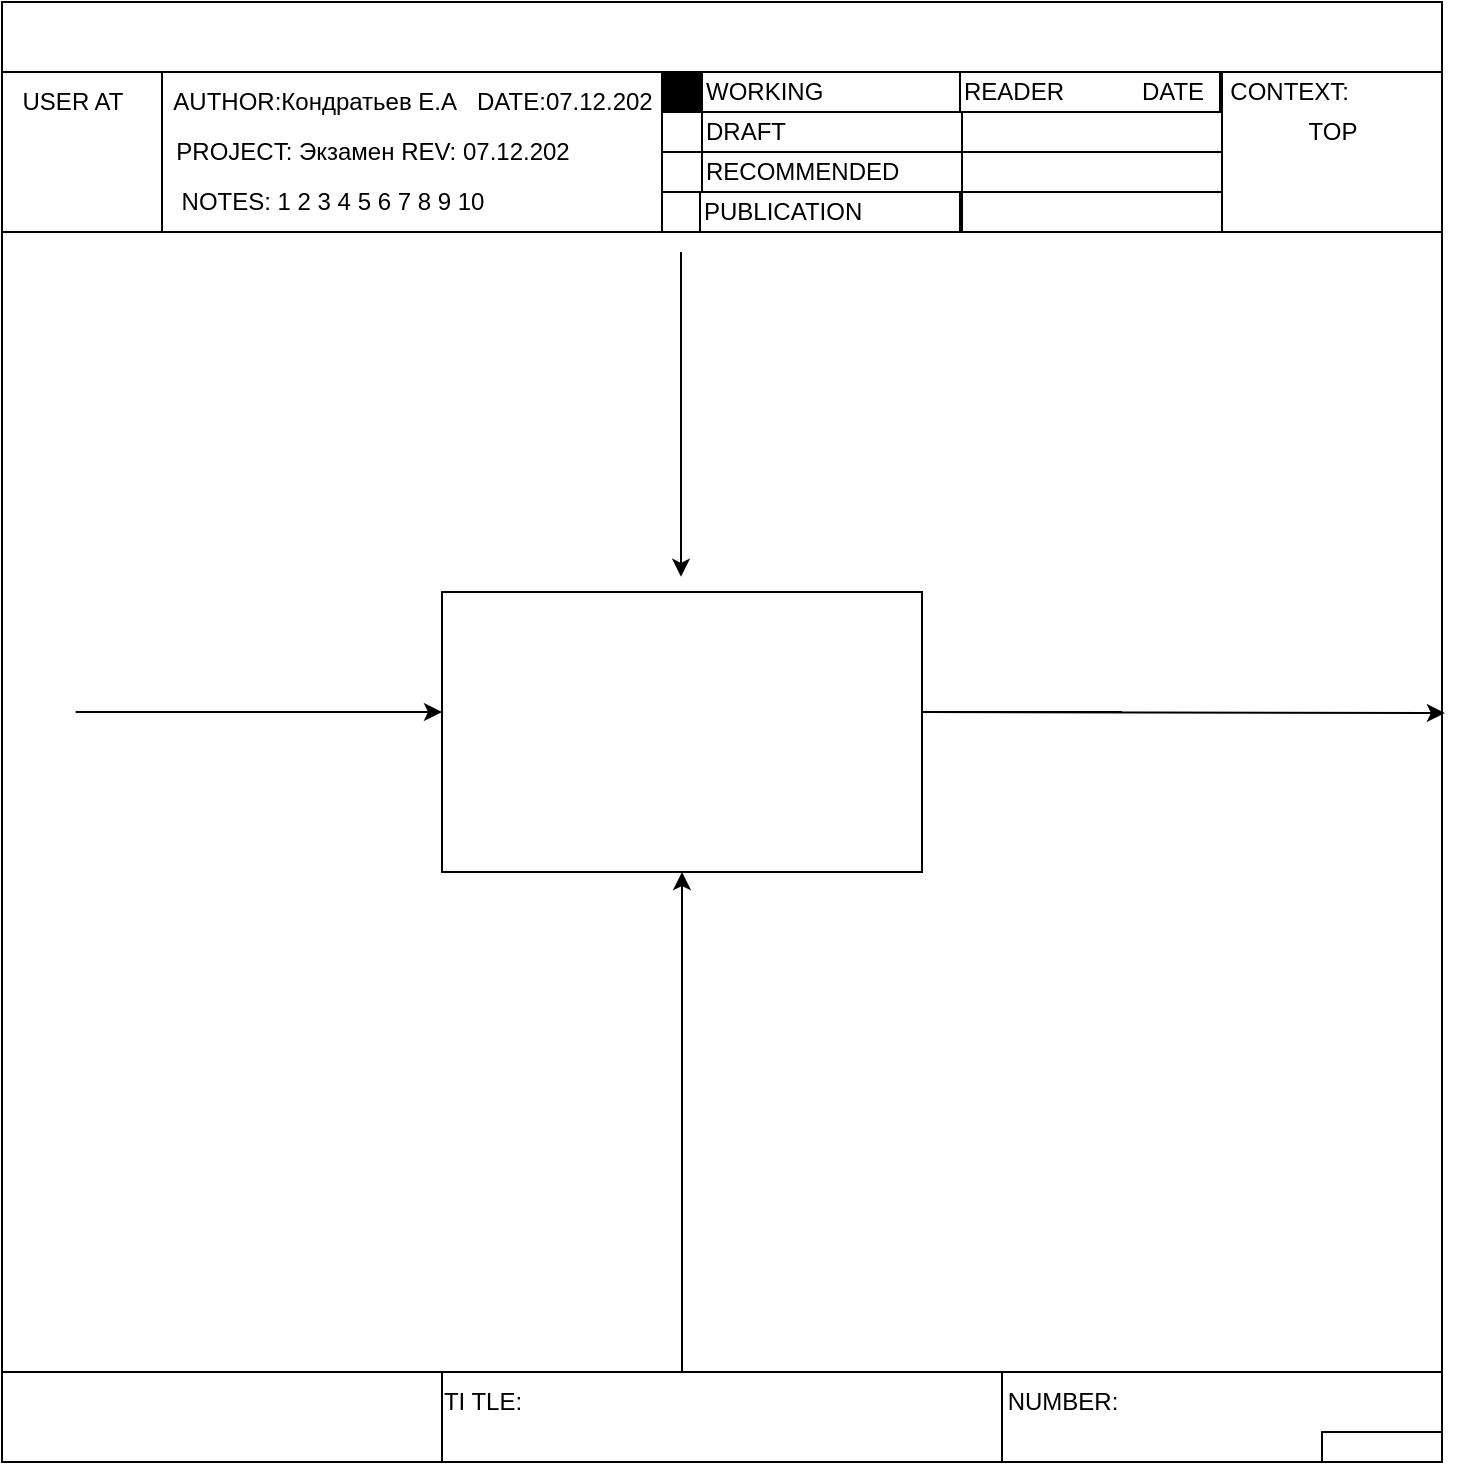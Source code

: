 <mxfile version="20.6.0" type="github">
  <diagram id="HF_OiDbyZWDSJgENQruM" name="Страница 1">
    <mxGraphModel dx="460" dy="1953" grid="1" gridSize="10" guides="1" tooltips="1" connect="1" arrows="1" fold="1" page="1" pageScale="1" pageWidth="827" pageHeight="1169" math="0" shadow="0">
      <root>
        <mxCell id="0" />
        <mxCell id="1" parent="0" />
        <mxCell id="kSz5MUQY_ljjsIC7Jj1d-1" value="" style="rounded=0;whiteSpace=wrap;html=1;" parent="1" vertex="1">
          <mxGeometry y="-35" width="720" height="730" as="geometry" />
        </mxCell>
        <mxCell id="kSz5MUQY_ljjsIC7Jj1d-2" value="" style="rounded=0;whiteSpace=wrap;html=1;" parent="1" vertex="1">
          <mxGeometry width="80" height="80" as="geometry" />
        </mxCell>
        <mxCell id="kSz5MUQY_ljjsIC7Jj1d-3" value="USER AT" style="text;html=1;align=center;verticalAlign=middle;resizable=0;points=[];autosize=1;strokeColor=none;fillColor=none;" parent="1" vertex="1">
          <mxGeometry width="70" height="30" as="geometry" />
        </mxCell>
        <mxCell id="kSz5MUQY_ljjsIC7Jj1d-4" value="" style="rounded=0;whiteSpace=wrap;html=1;" parent="1" vertex="1">
          <mxGeometry x="80" width="250" height="80" as="geometry" />
        </mxCell>
        <mxCell id="kSz5MUQY_ljjsIC7Jj1d-5" value="AUTHOR:Кондратьев Е.А&amp;nbsp; &amp;nbsp;DATE:07.12.202" style="text;html=1;align=center;verticalAlign=middle;resizable=0;points=[];autosize=1;strokeColor=none;fillColor=none;" parent="1" vertex="1">
          <mxGeometry x="70" width="270" height="30" as="geometry" />
        </mxCell>
        <mxCell id="kSz5MUQY_ljjsIC7Jj1d-6" value="PROJECT: Экзамен REV: 07.12.202" style="text;html=1;align=center;verticalAlign=middle;resizable=0;points=[];autosize=1;strokeColor=none;fillColor=none;" parent="1" vertex="1">
          <mxGeometry x="70" y="25" width="230" height="30" as="geometry" />
        </mxCell>
        <mxCell id="kSz5MUQY_ljjsIC7Jj1d-7" value="NOTES: 1 2 3 4 5 6 7 8 9 10" style="text;html=1;align=center;verticalAlign=middle;resizable=0;points=[];autosize=1;strokeColor=none;fillColor=none;" parent="1" vertex="1">
          <mxGeometry x="80" y="50" width="170" height="30" as="geometry" />
        </mxCell>
        <mxCell id="kSz5MUQY_ljjsIC7Jj1d-8" value="" style="rounded=0;whiteSpace=wrap;html=1;fillColor=#000000;" parent="1" vertex="1">
          <mxGeometry x="330" width="20" height="20" as="geometry" />
        </mxCell>
        <mxCell id="kSz5MUQY_ljjsIC7Jj1d-9" value="" style="rounded=0;whiteSpace=wrap;html=1;" parent="1" vertex="1">
          <mxGeometry x="330" y="20" width="20" height="20" as="geometry" />
        </mxCell>
        <mxCell id="kSz5MUQY_ljjsIC7Jj1d-10" value="" style="rounded=0;whiteSpace=wrap;html=1;" parent="1" vertex="1">
          <mxGeometry x="330" y="40" width="20" height="20" as="geometry" />
        </mxCell>
        <mxCell id="kSz5MUQY_ljjsIC7Jj1d-11" value="" style="rounded=0;whiteSpace=wrap;html=1;" parent="1" vertex="1">
          <mxGeometry x="330" y="60" width="20" height="20" as="geometry" />
        </mxCell>
        <mxCell id="kSz5MUQY_ljjsIC7Jj1d-13" value="DRAFT" style="rounded=0;whiteSpace=wrap;html=1;align=left;" parent="1" vertex="1">
          <mxGeometry x="350" y="20" width="130" height="20" as="geometry" />
        </mxCell>
        <mxCell id="kSz5MUQY_ljjsIC7Jj1d-14" value="RECOMMENDED" style="rounded=0;whiteSpace=wrap;html=1;align=left;" parent="1" vertex="1">
          <mxGeometry x="350" y="40" width="130" height="20" as="geometry" />
        </mxCell>
        <mxCell id="kSz5MUQY_ljjsIC7Jj1d-15" value="PUBLICATION" style="rounded=0;whiteSpace=wrap;html=1;align=left;" parent="1" vertex="1">
          <mxGeometry x="349" y="60" width="130" height="20" as="geometry" />
        </mxCell>
        <mxCell id="kSz5MUQY_ljjsIC7Jj1d-12" value="WORKING" style="rounded=0;whiteSpace=wrap;html=1;align=left;" parent="1" vertex="1">
          <mxGeometry x="350" width="130" height="20" as="geometry" />
        </mxCell>
        <mxCell id="kSz5MUQY_ljjsIC7Jj1d-18" value="" style="rounded=0;whiteSpace=wrap;html=1;" parent="1" vertex="1">
          <mxGeometry x="480" y="20" width="130" height="20" as="geometry" />
        </mxCell>
        <mxCell id="kSz5MUQY_ljjsIC7Jj1d-19" value="" style="rounded=0;whiteSpace=wrap;html=1;" parent="1" vertex="1">
          <mxGeometry x="480" y="40" width="130" height="20" as="geometry" />
        </mxCell>
        <mxCell id="kSz5MUQY_ljjsIC7Jj1d-20" value="" style="rounded=0;whiteSpace=wrap;html=1;" parent="1" vertex="1">
          <mxGeometry x="480" y="60" width="130" height="20" as="geometry" />
        </mxCell>
        <mxCell id="kSz5MUQY_ljjsIC7Jj1d-21" value="&lt;div style=&quot;&quot;&gt;&lt;span style=&quot;background-color: initial;&quot;&gt;READER&amp;nbsp;&lt;/span&gt;&lt;/div&gt;" style="rounded=0;whiteSpace=wrap;html=1;align=left;" parent="1" vertex="1">
          <mxGeometry x="479" width="130" height="20" as="geometry" />
        </mxCell>
        <mxCell id="kSz5MUQY_ljjsIC7Jj1d-22" value="DATE" style="text;html=1;align=center;verticalAlign=middle;resizable=0;points=[];autosize=1;strokeColor=none;fillColor=none;" parent="1" vertex="1">
          <mxGeometry x="560" y="-5" width="50" height="30" as="geometry" />
        </mxCell>
        <mxCell id="kSz5MUQY_ljjsIC7Jj1d-24" value="" style="rounded=0;whiteSpace=wrap;html=1;" parent="1" vertex="1">
          <mxGeometry x="610" width="110" height="80" as="geometry" />
        </mxCell>
        <mxCell id="kSz5MUQY_ljjsIC7Jj1d-25" value="CONTEXT:&amp;nbsp;" style="text;html=1;align=center;verticalAlign=middle;resizable=0;points=[];autosize=1;strokeColor=none;fillColor=none;" parent="1" vertex="1">
          <mxGeometry x="600" y="-5" width="90" height="30" as="geometry" />
        </mxCell>
        <mxCell id="kSz5MUQY_ljjsIC7Jj1d-26" value="TOP" style="text;html=1;align=center;verticalAlign=middle;resizable=0;points=[];autosize=1;strokeColor=none;fillColor=none;" parent="1" vertex="1">
          <mxGeometry x="640" y="15" width="50" height="30" as="geometry" />
        </mxCell>
        <mxCell id="kSz5MUQY_ljjsIC7Jj1d-28" value="" style="endArrow=classic;html=1;rounded=0;" parent="1" edge="1">
          <mxGeometry width="50" height="50" relative="1" as="geometry">
            <mxPoint x="339.5" y="90" as="sourcePoint" />
            <mxPoint x="339.5" y="252.4" as="targetPoint" />
          </mxGeometry>
        </mxCell>
        <mxCell id="kSz5MUQY_ljjsIC7Jj1d-29" value="" style="rounded=0;whiteSpace=wrap;html=1;" parent="1" vertex="1">
          <mxGeometry x="220" y="260" width="240" height="140" as="geometry" />
        </mxCell>
        <mxCell id="kSz5MUQY_ljjsIC7Jj1d-31" value="" style="endArrow=classic;html=1;rounded=0;" parent="1" edge="1">
          <mxGeometry width="50" height="50" relative="1" as="geometry">
            <mxPoint x="36.8" y="320" as="sourcePoint" />
            <mxPoint x="220" y="320" as="targetPoint" />
          </mxGeometry>
        </mxCell>
        <mxCell id="kSz5MUQY_ljjsIC7Jj1d-32" value="" style="endArrow=classic;html=1;rounded=0;entryX=1.002;entryY=0.487;entryDx=0;entryDy=0;entryPerimeter=0;" parent="1" target="kSz5MUQY_ljjsIC7Jj1d-1" edge="1">
          <mxGeometry width="50" height="50" relative="1" as="geometry">
            <mxPoint x="560" y="320" as="sourcePoint" />
            <mxPoint x="680" y="290" as="targetPoint" />
            <Array as="points">
              <mxPoint x="460" y="320" />
            </Array>
          </mxGeometry>
        </mxCell>
        <mxCell id="UscRjl-F17IV3e_IvT2--1" value="" style="endArrow=classic;html=1;rounded=0;" edge="1" parent="1">
          <mxGeometry width="50" height="50" relative="1" as="geometry">
            <mxPoint x="340" y="650" as="sourcePoint" />
            <mxPoint x="340" y="400" as="targetPoint" />
          </mxGeometry>
        </mxCell>
        <mxCell id="UscRjl-F17IV3e_IvT2--3" value="" style="rounded=0;whiteSpace=wrap;html=1;" vertex="1" parent="1">
          <mxGeometry y="650" width="220" height="45" as="geometry" />
        </mxCell>
        <mxCell id="UscRjl-F17IV3e_IvT2--4" value="" style="rounded=0;whiteSpace=wrap;html=1;" vertex="1" parent="1">
          <mxGeometry x="220" y="650" width="280" height="45" as="geometry" />
        </mxCell>
        <mxCell id="UscRjl-F17IV3e_IvT2--5" value="" style="rounded=0;whiteSpace=wrap;html=1;" vertex="1" parent="1">
          <mxGeometry x="500" y="650" width="220" height="45" as="geometry" />
        </mxCell>
        <mxCell id="UscRjl-F17IV3e_IvT2--6" value="" style="rounded=0;whiteSpace=wrap;html=1;" vertex="1" parent="1">
          <mxGeometry x="660" y="680" width="60" height="15" as="geometry" />
        </mxCell>
        <mxCell id="UscRjl-F17IV3e_IvT2--7" value="NUMBER:" style="text;html=1;align=center;verticalAlign=middle;resizable=0;points=[];autosize=1;strokeColor=none;fillColor=none;" vertex="1" parent="1">
          <mxGeometry x="490" y="650" width="80" height="30" as="geometry" />
        </mxCell>
        <mxCell id="UscRjl-F17IV3e_IvT2--8" value="TI TLE:" style="text;html=1;align=center;verticalAlign=middle;resizable=0;points=[];autosize=1;strokeColor=none;fillColor=none;" vertex="1" parent="1">
          <mxGeometry x="210" y="650" width="60" height="30" as="geometry" />
        </mxCell>
      </root>
    </mxGraphModel>
  </diagram>
</mxfile>
